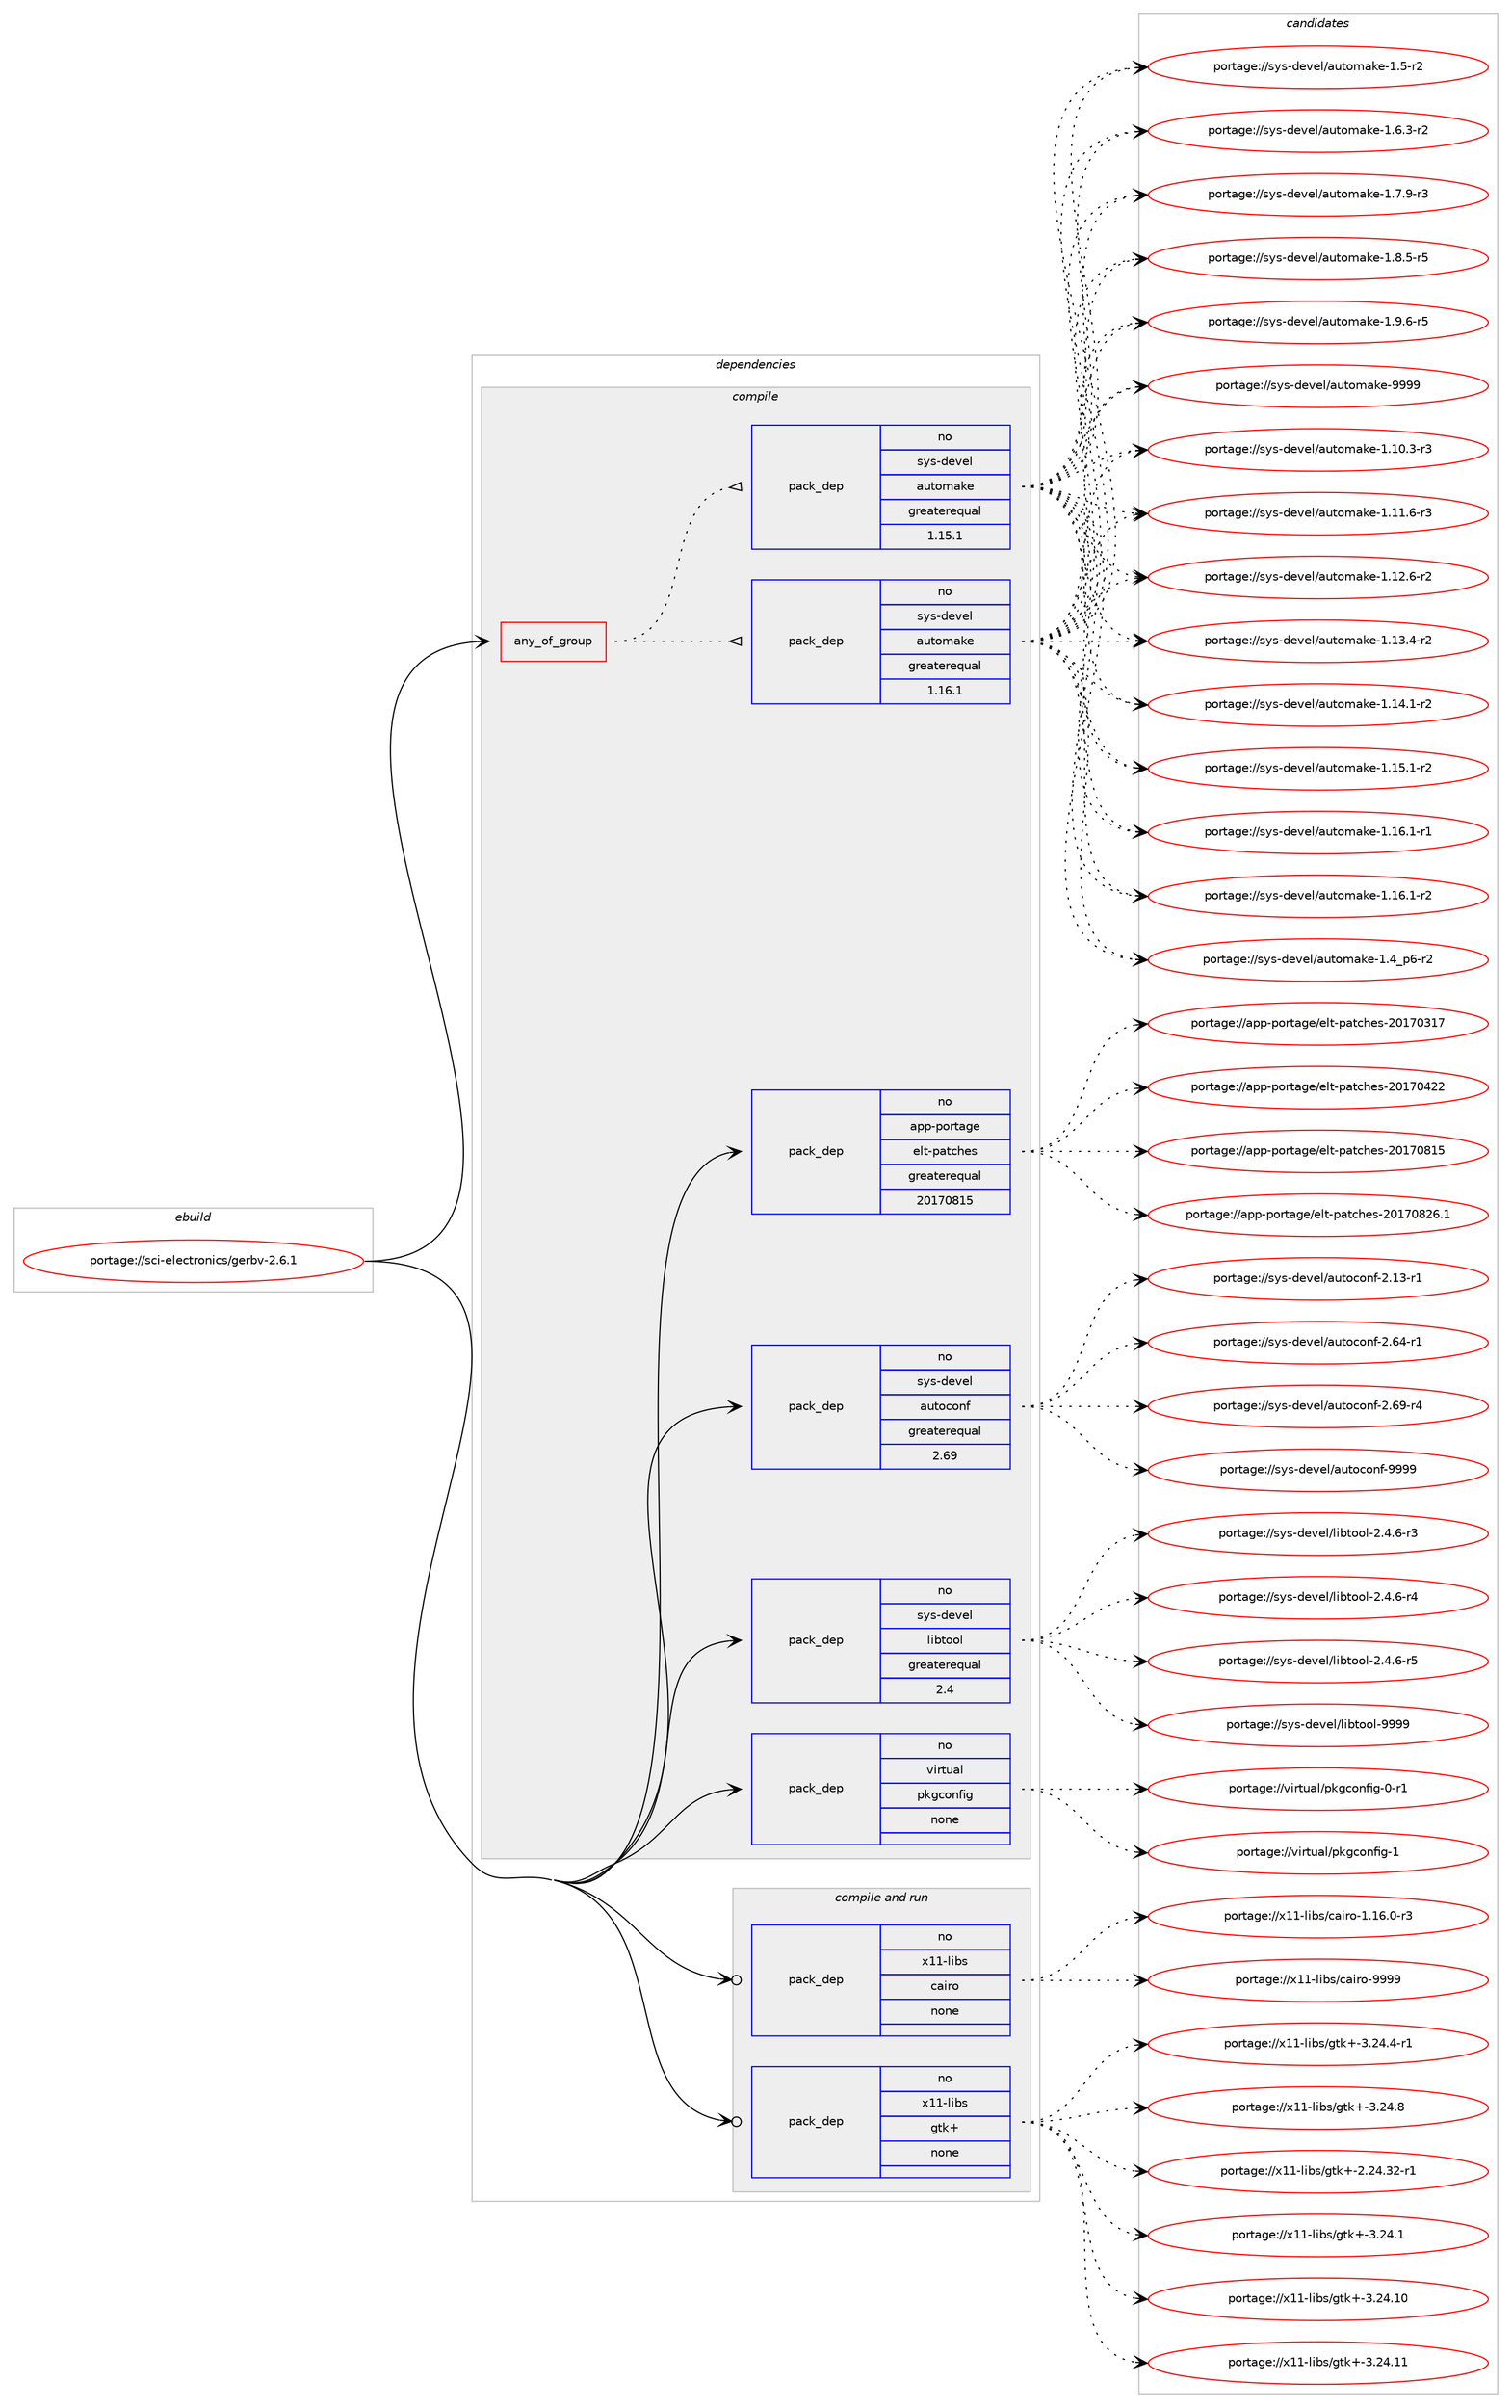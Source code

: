digraph prolog {

# *************
# Graph options
# *************

newrank=true;
concentrate=true;
compound=true;
graph [rankdir=LR,fontname=Helvetica,fontsize=10,ranksep=1.5];#, ranksep=2.5, nodesep=0.2];
edge  [arrowhead=vee];
node  [fontname=Helvetica,fontsize=10];

# **********
# The ebuild
# **********

subgraph cluster_leftcol {
color=gray;
rank=same;
label=<<i>ebuild</i>>;
id [label="portage://sci-electronics/gerbv-2.6.1", color=red, width=4, href="../sci-electronics/gerbv-2.6.1.svg"];
}

# ****************
# The dependencies
# ****************

subgraph cluster_midcol {
color=gray;
label=<<i>dependencies</i>>;
subgraph cluster_compile {
fillcolor="#eeeeee";
style=filled;
label=<<i>compile</i>>;
subgraph any6334 {
dependency385920 [label=<<TABLE BORDER="0" CELLBORDER="1" CELLSPACING="0" CELLPADDING="4"><TR><TD CELLPADDING="10">any_of_group</TD></TR></TABLE>>, shape=none, color=red];subgraph pack283767 {
dependency385921 [label=<<TABLE BORDER="0" CELLBORDER="1" CELLSPACING="0" CELLPADDING="4" WIDTH="220"><TR><TD ROWSPAN="6" CELLPADDING="30">pack_dep</TD></TR><TR><TD WIDTH="110">no</TD></TR><TR><TD>sys-devel</TD></TR><TR><TD>automake</TD></TR><TR><TD>greaterequal</TD></TR><TR><TD>1.16.1</TD></TR></TABLE>>, shape=none, color=blue];
}
dependency385920:e -> dependency385921:w [weight=20,style="dotted",arrowhead="oinv"];
subgraph pack283768 {
dependency385922 [label=<<TABLE BORDER="0" CELLBORDER="1" CELLSPACING="0" CELLPADDING="4" WIDTH="220"><TR><TD ROWSPAN="6" CELLPADDING="30">pack_dep</TD></TR><TR><TD WIDTH="110">no</TD></TR><TR><TD>sys-devel</TD></TR><TR><TD>automake</TD></TR><TR><TD>greaterequal</TD></TR><TR><TD>1.15.1</TD></TR></TABLE>>, shape=none, color=blue];
}
dependency385920:e -> dependency385922:w [weight=20,style="dotted",arrowhead="oinv"];
}
id:e -> dependency385920:w [weight=20,style="solid",arrowhead="vee"];
subgraph pack283769 {
dependency385923 [label=<<TABLE BORDER="0" CELLBORDER="1" CELLSPACING="0" CELLPADDING="4" WIDTH="220"><TR><TD ROWSPAN="6" CELLPADDING="30">pack_dep</TD></TR><TR><TD WIDTH="110">no</TD></TR><TR><TD>app-portage</TD></TR><TR><TD>elt-patches</TD></TR><TR><TD>greaterequal</TD></TR><TR><TD>20170815</TD></TR></TABLE>>, shape=none, color=blue];
}
id:e -> dependency385923:w [weight=20,style="solid",arrowhead="vee"];
subgraph pack283770 {
dependency385924 [label=<<TABLE BORDER="0" CELLBORDER="1" CELLSPACING="0" CELLPADDING="4" WIDTH="220"><TR><TD ROWSPAN="6" CELLPADDING="30">pack_dep</TD></TR><TR><TD WIDTH="110">no</TD></TR><TR><TD>sys-devel</TD></TR><TR><TD>autoconf</TD></TR><TR><TD>greaterequal</TD></TR><TR><TD>2.69</TD></TR></TABLE>>, shape=none, color=blue];
}
id:e -> dependency385924:w [weight=20,style="solid",arrowhead="vee"];
subgraph pack283771 {
dependency385925 [label=<<TABLE BORDER="0" CELLBORDER="1" CELLSPACING="0" CELLPADDING="4" WIDTH="220"><TR><TD ROWSPAN="6" CELLPADDING="30">pack_dep</TD></TR><TR><TD WIDTH="110">no</TD></TR><TR><TD>sys-devel</TD></TR><TR><TD>libtool</TD></TR><TR><TD>greaterequal</TD></TR><TR><TD>2.4</TD></TR></TABLE>>, shape=none, color=blue];
}
id:e -> dependency385925:w [weight=20,style="solid",arrowhead="vee"];
subgraph pack283772 {
dependency385926 [label=<<TABLE BORDER="0" CELLBORDER="1" CELLSPACING="0" CELLPADDING="4" WIDTH="220"><TR><TD ROWSPAN="6" CELLPADDING="30">pack_dep</TD></TR><TR><TD WIDTH="110">no</TD></TR><TR><TD>virtual</TD></TR><TR><TD>pkgconfig</TD></TR><TR><TD>none</TD></TR><TR><TD></TD></TR></TABLE>>, shape=none, color=blue];
}
id:e -> dependency385926:w [weight=20,style="solid",arrowhead="vee"];
}
subgraph cluster_compileandrun {
fillcolor="#eeeeee";
style=filled;
label=<<i>compile and run</i>>;
subgraph pack283773 {
dependency385927 [label=<<TABLE BORDER="0" CELLBORDER="1" CELLSPACING="0" CELLPADDING="4" WIDTH="220"><TR><TD ROWSPAN="6" CELLPADDING="30">pack_dep</TD></TR><TR><TD WIDTH="110">no</TD></TR><TR><TD>x11-libs</TD></TR><TR><TD>cairo</TD></TR><TR><TD>none</TD></TR><TR><TD></TD></TR></TABLE>>, shape=none, color=blue];
}
id:e -> dependency385927:w [weight=20,style="solid",arrowhead="odotvee"];
subgraph pack283774 {
dependency385928 [label=<<TABLE BORDER="0" CELLBORDER="1" CELLSPACING="0" CELLPADDING="4" WIDTH="220"><TR><TD ROWSPAN="6" CELLPADDING="30">pack_dep</TD></TR><TR><TD WIDTH="110">no</TD></TR><TR><TD>x11-libs</TD></TR><TR><TD>gtk+</TD></TR><TR><TD>none</TD></TR><TR><TD></TD></TR></TABLE>>, shape=none, color=blue];
}
id:e -> dependency385928:w [weight=20,style="solid",arrowhead="odotvee"];
}
subgraph cluster_run {
fillcolor="#eeeeee";
style=filled;
label=<<i>run</i>>;
}
}

# **************
# The candidates
# **************

subgraph cluster_choices {
rank=same;
color=gray;
label=<<i>candidates</i>>;

subgraph choice283767 {
color=black;
nodesep=1;
choiceportage11512111545100101118101108479711711611110997107101454946494846514511451 [label="portage://sys-devel/automake-1.10.3-r3", color=red, width=4,href="../sys-devel/automake-1.10.3-r3.svg"];
choiceportage11512111545100101118101108479711711611110997107101454946494946544511451 [label="portage://sys-devel/automake-1.11.6-r3", color=red, width=4,href="../sys-devel/automake-1.11.6-r3.svg"];
choiceportage11512111545100101118101108479711711611110997107101454946495046544511450 [label="portage://sys-devel/automake-1.12.6-r2", color=red, width=4,href="../sys-devel/automake-1.12.6-r2.svg"];
choiceportage11512111545100101118101108479711711611110997107101454946495146524511450 [label="portage://sys-devel/automake-1.13.4-r2", color=red, width=4,href="../sys-devel/automake-1.13.4-r2.svg"];
choiceportage11512111545100101118101108479711711611110997107101454946495246494511450 [label="portage://sys-devel/automake-1.14.1-r2", color=red, width=4,href="../sys-devel/automake-1.14.1-r2.svg"];
choiceportage11512111545100101118101108479711711611110997107101454946495346494511450 [label="portage://sys-devel/automake-1.15.1-r2", color=red, width=4,href="../sys-devel/automake-1.15.1-r2.svg"];
choiceportage11512111545100101118101108479711711611110997107101454946495446494511449 [label="portage://sys-devel/automake-1.16.1-r1", color=red, width=4,href="../sys-devel/automake-1.16.1-r1.svg"];
choiceportage11512111545100101118101108479711711611110997107101454946495446494511450 [label="portage://sys-devel/automake-1.16.1-r2", color=red, width=4,href="../sys-devel/automake-1.16.1-r2.svg"];
choiceportage115121115451001011181011084797117116111109971071014549465295112544511450 [label="portage://sys-devel/automake-1.4_p6-r2", color=red, width=4,href="../sys-devel/automake-1.4_p6-r2.svg"];
choiceportage11512111545100101118101108479711711611110997107101454946534511450 [label="portage://sys-devel/automake-1.5-r2", color=red, width=4,href="../sys-devel/automake-1.5-r2.svg"];
choiceportage115121115451001011181011084797117116111109971071014549465446514511450 [label="portage://sys-devel/automake-1.6.3-r2", color=red, width=4,href="../sys-devel/automake-1.6.3-r2.svg"];
choiceportage115121115451001011181011084797117116111109971071014549465546574511451 [label="portage://sys-devel/automake-1.7.9-r3", color=red, width=4,href="../sys-devel/automake-1.7.9-r3.svg"];
choiceportage115121115451001011181011084797117116111109971071014549465646534511453 [label="portage://sys-devel/automake-1.8.5-r5", color=red, width=4,href="../sys-devel/automake-1.8.5-r5.svg"];
choiceportage115121115451001011181011084797117116111109971071014549465746544511453 [label="portage://sys-devel/automake-1.9.6-r5", color=red, width=4,href="../sys-devel/automake-1.9.6-r5.svg"];
choiceportage115121115451001011181011084797117116111109971071014557575757 [label="portage://sys-devel/automake-9999", color=red, width=4,href="../sys-devel/automake-9999.svg"];
dependency385921:e -> choiceportage11512111545100101118101108479711711611110997107101454946494846514511451:w [style=dotted,weight="100"];
dependency385921:e -> choiceportage11512111545100101118101108479711711611110997107101454946494946544511451:w [style=dotted,weight="100"];
dependency385921:e -> choiceportage11512111545100101118101108479711711611110997107101454946495046544511450:w [style=dotted,weight="100"];
dependency385921:e -> choiceportage11512111545100101118101108479711711611110997107101454946495146524511450:w [style=dotted,weight="100"];
dependency385921:e -> choiceportage11512111545100101118101108479711711611110997107101454946495246494511450:w [style=dotted,weight="100"];
dependency385921:e -> choiceportage11512111545100101118101108479711711611110997107101454946495346494511450:w [style=dotted,weight="100"];
dependency385921:e -> choiceportage11512111545100101118101108479711711611110997107101454946495446494511449:w [style=dotted,weight="100"];
dependency385921:e -> choiceportage11512111545100101118101108479711711611110997107101454946495446494511450:w [style=dotted,weight="100"];
dependency385921:e -> choiceportage115121115451001011181011084797117116111109971071014549465295112544511450:w [style=dotted,weight="100"];
dependency385921:e -> choiceportage11512111545100101118101108479711711611110997107101454946534511450:w [style=dotted,weight="100"];
dependency385921:e -> choiceportage115121115451001011181011084797117116111109971071014549465446514511450:w [style=dotted,weight="100"];
dependency385921:e -> choiceportage115121115451001011181011084797117116111109971071014549465546574511451:w [style=dotted,weight="100"];
dependency385921:e -> choiceportage115121115451001011181011084797117116111109971071014549465646534511453:w [style=dotted,weight="100"];
dependency385921:e -> choiceportage115121115451001011181011084797117116111109971071014549465746544511453:w [style=dotted,weight="100"];
dependency385921:e -> choiceportage115121115451001011181011084797117116111109971071014557575757:w [style=dotted,weight="100"];
}
subgraph choice283768 {
color=black;
nodesep=1;
choiceportage11512111545100101118101108479711711611110997107101454946494846514511451 [label="portage://sys-devel/automake-1.10.3-r3", color=red, width=4,href="../sys-devel/automake-1.10.3-r3.svg"];
choiceportage11512111545100101118101108479711711611110997107101454946494946544511451 [label="portage://sys-devel/automake-1.11.6-r3", color=red, width=4,href="../sys-devel/automake-1.11.6-r3.svg"];
choiceportage11512111545100101118101108479711711611110997107101454946495046544511450 [label="portage://sys-devel/automake-1.12.6-r2", color=red, width=4,href="../sys-devel/automake-1.12.6-r2.svg"];
choiceportage11512111545100101118101108479711711611110997107101454946495146524511450 [label="portage://sys-devel/automake-1.13.4-r2", color=red, width=4,href="../sys-devel/automake-1.13.4-r2.svg"];
choiceportage11512111545100101118101108479711711611110997107101454946495246494511450 [label="portage://sys-devel/automake-1.14.1-r2", color=red, width=4,href="../sys-devel/automake-1.14.1-r2.svg"];
choiceportage11512111545100101118101108479711711611110997107101454946495346494511450 [label="portage://sys-devel/automake-1.15.1-r2", color=red, width=4,href="../sys-devel/automake-1.15.1-r2.svg"];
choiceportage11512111545100101118101108479711711611110997107101454946495446494511449 [label="portage://sys-devel/automake-1.16.1-r1", color=red, width=4,href="../sys-devel/automake-1.16.1-r1.svg"];
choiceportage11512111545100101118101108479711711611110997107101454946495446494511450 [label="portage://sys-devel/automake-1.16.1-r2", color=red, width=4,href="../sys-devel/automake-1.16.1-r2.svg"];
choiceportage115121115451001011181011084797117116111109971071014549465295112544511450 [label="portage://sys-devel/automake-1.4_p6-r2", color=red, width=4,href="../sys-devel/automake-1.4_p6-r2.svg"];
choiceportage11512111545100101118101108479711711611110997107101454946534511450 [label="portage://sys-devel/automake-1.5-r2", color=red, width=4,href="../sys-devel/automake-1.5-r2.svg"];
choiceportage115121115451001011181011084797117116111109971071014549465446514511450 [label="portage://sys-devel/automake-1.6.3-r2", color=red, width=4,href="../sys-devel/automake-1.6.3-r2.svg"];
choiceportage115121115451001011181011084797117116111109971071014549465546574511451 [label="portage://sys-devel/automake-1.7.9-r3", color=red, width=4,href="../sys-devel/automake-1.7.9-r3.svg"];
choiceportage115121115451001011181011084797117116111109971071014549465646534511453 [label="portage://sys-devel/automake-1.8.5-r5", color=red, width=4,href="../sys-devel/automake-1.8.5-r5.svg"];
choiceportage115121115451001011181011084797117116111109971071014549465746544511453 [label="portage://sys-devel/automake-1.9.6-r5", color=red, width=4,href="../sys-devel/automake-1.9.6-r5.svg"];
choiceportage115121115451001011181011084797117116111109971071014557575757 [label="portage://sys-devel/automake-9999", color=red, width=4,href="../sys-devel/automake-9999.svg"];
dependency385922:e -> choiceportage11512111545100101118101108479711711611110997107101454946494846514511451:w [style=dotted,weight="100"];
dependency385922:e -> choiceportage11512111545100101118101108479711711611110997107101454946494946544511451:w [style=dotted,weight="100"];
dependency385922:e -> choiceportage11512111545100101118101108479711711611110997107101454946495046544511450:w [style=dotted,weight="100"];
dependency385922:e -> choiceportage11512111545100101118101108479711711611110997107101454946495146524511450:w [style=dotted,weight="100"];
dependency385922:e -> choiceportage11512111545100101118101108479711711611110997107101454946495246494511450:w [style=dotted,weight="100"];
dependency385922:e -> choiceportage11512111545100101118101108479711711611110997107101454946495346494511450:w [style=dotted,weight="100"];
dependency385922:e -> choiceportage11512111545100101118101108479711711611110997107101454946495446494511449:w [style=dotted,weight="100"];
dependency385922:e -> choiceportage11512111545100101118101108479711711611110997107101454946495446494511450:w [style=dotted,weight="100"];
dependency385922:e -> choiceportage115121115451001011181011084797117116111109971071014549465295112544511450:w [style=dotted,weight="100"];
dependency385922:e -> choiceportage11512111545100101118101108479711711611110997107101454946534511450:w [style=dotted,weight="100"];
dependency385922:e -> choiceportage115121115451001011181011084797117116111109971071014549465446514511450:w [style=dotted,weight="100"];
dependency385922:e -> choiceportage115121115451001011181011084797117116111109971071014549465546574511451:w [style=dotted,weight="100"];
dependency385922:e -> choiceportage115121115451001011181011084797117116111109971071014549465646534511453:w [style=dotted,weight="100"];
dependency385922:e -> choiceportage115121115451001011181011084797117116111109971071014549465746544511453:w [style=dotted,weight="100"];
dependency385922:e -> choiceportage115121115451001011181011084797117116111109971071014557575757:w [style=dotted,weight="100"];
}
subgraph choice283769 {
color=black;
nodesep=1;
choiceportage97112112451121111141169710310147101108116451129711699104101115455048495548514955 [label="portage://app-portage/elt-patches-20170317", color=red, width=4,href="../app-portage/elt-patches-20170317.svg"];
choiceportage97112112451121111141169710310147101108116451129711699104101115455048495548525050 [label="portage://app-portage/elt-patches-20170422", color=red, width=4,href="../app-portage/elt-patches-20170422.svg"];
choiceportage97112112451121111141169710310147101108116451129711699104101115455048495548564953 [label="portage://app-portage/elt-patches-20170815", color=red, width=4,href="../app-portage/elt-patches-20170815.svg"];
choiceportage971121124511211111411697103101471011081164511297116991041011154550484955485650544649 [label="portage://app-portage/elt-patches-20170826.1", color=red, width=4,href="../app-portage/elt-patches-20170826.1.svg"];
dependency385923:e -> choiceportage97112112451121111141169710310147101108116451129711699104101115455048495548514955:w [style=dotted,weight="100"];
dependency385923:e -> choiceportage97112112451121111141169710310147101108116451129711699104101115455048495548525050:w [style=dotted,weight="100"];
dependency385923:e -> choiceportage97112112451121111141169710310147101108116451129711699104101115455048495548564953:w [style=dotted,weight="100"];
dependency385923:e -> choiceportage971121124511211111411697103101471011081164511297116991041011154550484955485650544649:w [style=dotted,weight="100"];
}
subgraph choice283770 {
color=black;
nodesep=1;
choiceportage1151211154510010111810110847971171161119911111010245504649514511449 [label="portage://sys-devel/autoconf-2.13-r1", color=red, width=4,href="../sys-devel/autoconf-2.13-r1.svg"];
choiceportage1151211154510010111810110847971171161119911111010245504654524511449 [label="portage://sys-devel/autoconf-2.64-r1", color=red, width=4,href="../sys-devel/autoconf-2.64-r1.svg"];
choiceportage1151211154510010111810110847971171161119911111010245504654574511452 [label="portage://sys-devel/autoconf-2.69-r4", color=red, width=4,href="../sys-devel/autoconf-2.69-r4.svg"];
choiceportage115121115451001011181011084797117116111991111101024557575757 [label="portage://sys-devel/autoconf-9999", color=red, width=4,href="../sys-devel/autoconf-9999.svg"];
dependency385924:e -> choiceportage1151211154510010111810110847971171161119911111010245504649514511449:w [style=dotted,weight="100"];
dependency385924:e -> choiceportage1151211154510010111810110847971171161119911111010245504654524511449:w [style=dotted,weight="100"];
dependency385924:e -> choiceportage1151211154510010111810110847971171161119911111010245504654574511452:w [style=dotted,weight="100"];
dependency385924:e -> choiceportage115121115451001011181011084797117116111991111101024557575757:w [style=dotted,weight="100"];
}
subgraph choice283771 {
color=black;
nodesep=1;
choiceportage1151211154510010111810110847108105981161111111084550465246544511451 [label="portage://sys-devel/libtool-2.4.6-r3", color=red, width=4,href="../sys-devel/libtool-2.4.6-r3.svg"];
choiceportage1151211154510010111810110847108105981161111111084550465246544511452 [label="portage://sys-devel/libtool-2.4.6-r4", color=red, width=4,href="../sys-devel/libtool-2.4.6-r4.svg"];
choiceportage1151211154510010111810110847108105981161111111084550465246544511453 [label="portage://sys-devel/libtool-2.4.6-r5", color=red, width=4,href="../sys-devel/libtool-2.4.6-r5.svg"];
choiceportage1151211154510010111810110847108105981161111111084557575757 [label="portage://sys-devel/libtool-9999", color=red, width=4,href="../sys-devel/libtool-9999.svg"];
dependency385925:e -> choiceportage1151211154510010111810110847108105981161111111084550465246544511451:w [style=dotted,weight="100"];
dependency385925:e -> choiceportage1151211154510010111810110847108105981161111111084550465246544511452:w [style=dotted,weight="100"];
dependency385925:e -> choiceportage1151211154510010111810110847108105981161111111084550465246544511453:w [style=dotted,weight="100"];
dependency385925:e -> choiceportage1151211154510010111810110847108105981161111111084557575757:w [style=dotted,weight="100"];
}
subgraph choice283772 {
color=black;
nodesep=1;
choiceportage11810511411611797108471121071039911111010210510345484511449 [label="portage://virtual/pkgconfig-0-r1", color=red, width=4,href="../virtual/pkgconfig-0-r1.svg"];
choiceportage1181051141161179710847112107103991111101021051034549 [label="portage://virtual/pkgconfig-1", color=red, width=4,href="../virtual/pkgconfig-1.svg"];
dependency385926:e -> choiceportage11810511411611797108471121071039911111010210510345484511449:w [style=dotted,weight="100"];
dependency385926:e -> choiceportage1181051141161179710847112107103991111101021051034549:w [style=dotted,weight="100"];
}
subgraph choice283773 {
color=black;
nodesep=1;
choiceportage12049494510810598115479997105114111454946495446484511451 [label="portage://x11-libs/cairo-1.16.0-r3", color=red, width=4,href="../x11-libs/cairo-1.16.0-r3.svg"];
choiceportage120494945108105981154799971051141114557575757 [label="portage://x11-libs/cairo-9999", color=red, width=4,href="../x11-libs/cairo-9999.svg"];
dependency385927:e -> choiceportage12049494510810598115479997105114111454946495446484511451:w [style=dotted,weight="100"];
dependency385927:e -> choiceportage120494945108105981154799971051141114557575757:w [style=dotted,weight="100"];
}
subgraph choice283774 {
color=black;
nodesep=1;
choiceportage12049494510810598115471031161074345504650524651504511449 [label="portage://x11-libs/gtk+-2.24.32-r1", color=red, width=4,href="../x11-libs/gtk+-2.24.32-r1.svg"];
choiceportage12049494510810598115471031161074345514650524649 [label="portage://x11-libs/gtk+-3.24.1", color=red, width=4,href="../x11-libs/gtk+-3.24.1.svg"];
choiceportage1204949451081059811547103116107434551465052464948 [label="portage://x11-libs/gtk+-3.24.10", color=red, width=4,href="../x11-libs/gtk+-3.24.10.svg"];
choiceportage1204949451081059811547103116107434551465052464949 [label="portage://x11-libs/gtk+-3.24.11", color=red, width=4,href="../x11-libs/gtk+-3.24.11.svg"];
choiceportage120494945108105981154710311610743455146505246524511449 [label="portage://x11-libs/gtk+-3.24.4-r1", color=red, width=4,href="../x11-libs/gtk+-3.24.4-r1.svg"];
choiceportage12049494510810598115471031161074345514650524656 [label="portage://x11-libs/gtk+-3.24.8", color=red, width=4,href="../x11-libs/gtk+-3.24.8.svg"];
dependency385928:e -> choiceportage12049494510810598115471031161074345504650524651504511449:w [style=dotted,weight="100"];
dependency385928:e -> choiceportage12049494510810598115471031161074345514650524649:w [style=dotted,weight="100"];
dependency385928:e -> choiceportage1204949451081059811547103116107434551465052464948:w [style=dotted,weight="100"];
dependency385928:e -> choiceportage1204949451081059811547103116107434551465052464949:w [style=dotted,weight="100"];
dependency385928:e -> choiceportage120494945108105981154710311610743455146505246524511449:w [style=dotted,weight="100"];
dependency385928:e -> choiceportage12049494510810598115471031161074345514650524656:w [style=dotted,weight="100"];
}
}

}
